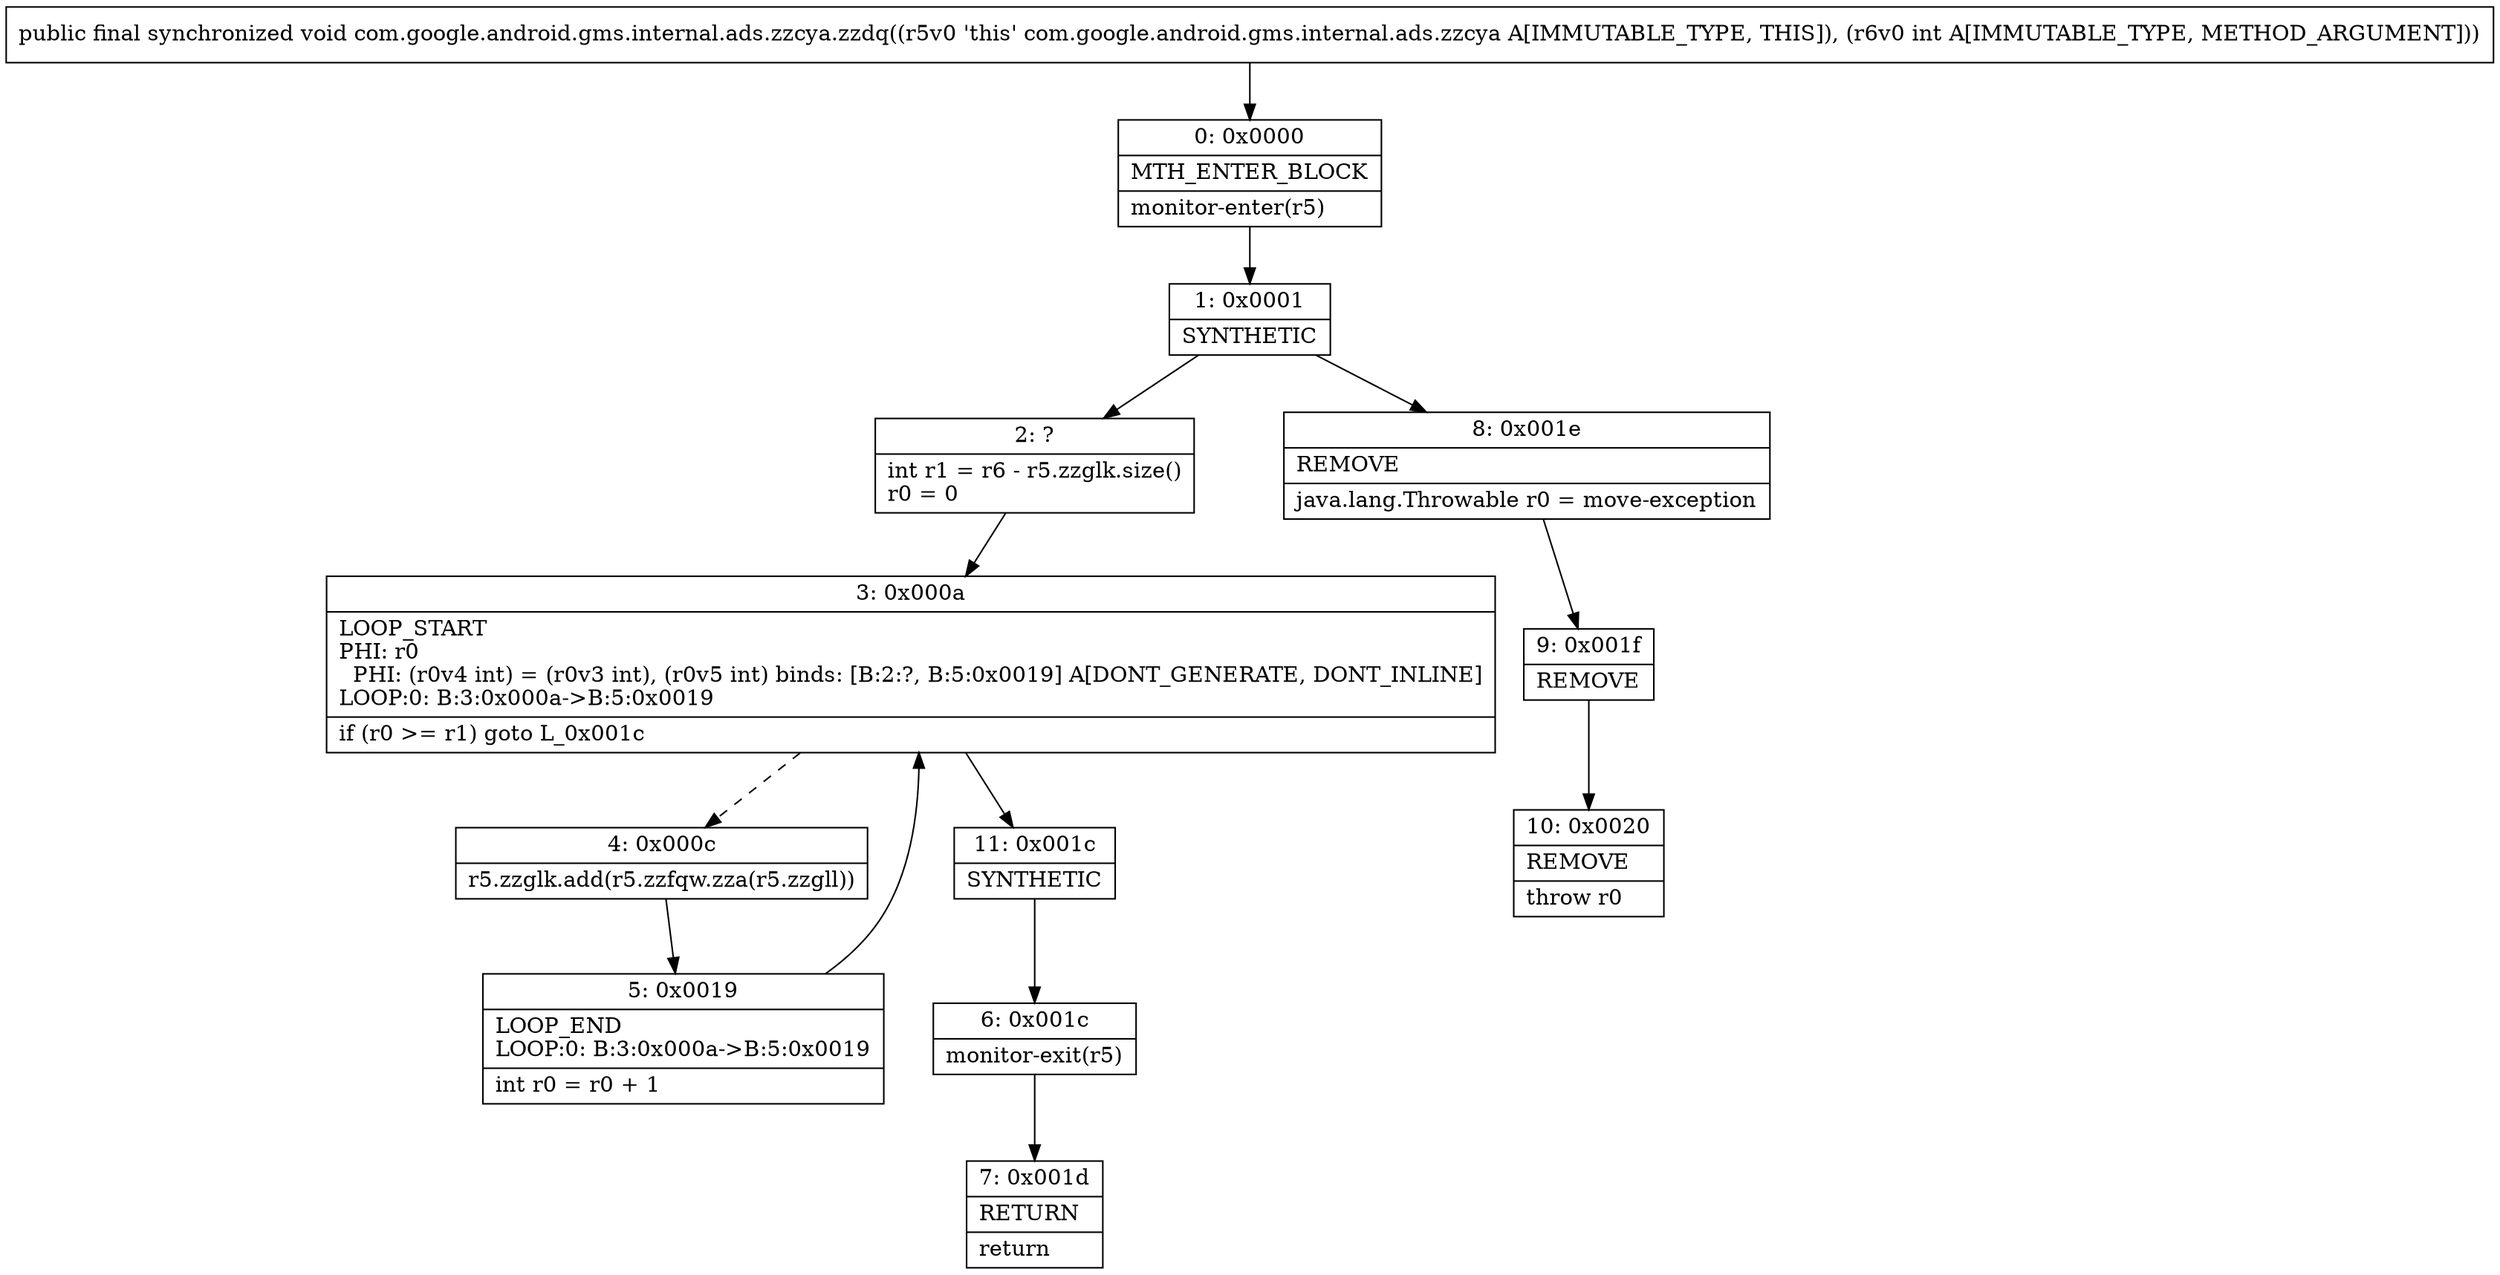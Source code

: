 digraph "CFG forcom.google.android.gms.internal.ads.zzcya.zzdq(I)V" {
Node_0 [shape=record,label="{0\:\ 0x0000|MTH_ENTER_BLOCK\l|monitor\-enter(r5)\l}"];
Node_1 [shape=record,label="{1\:\ 0x0001|SYNTHETIC\l}"];
Node_2 [shape=record,label="{2\:\ ?|int r1 = r6 \- r5.zzglk.size()\lr0 = 0\l}"];
Node_3 [shape=record,label="{3\:\ 0x000a|LOOP_START\lPHI: r0 \l  PHI: (r0v4 int) = (r0v3 int), (r0v5 int) binds: [B:2:?, B:5:0x0019] A[DONT_GENERATE, DONT_INLINE]\lLOOP:0: B:3:0x000a\-\>B:5:0x0019\l|if (r0 \>= r1) goto L_0x001c\l}"];
Node_4 [shape=record,label="{4\:\ 0x000c|r5.zzglk.add(r5.zzfqw.zza(r5.zzgll))\l}"];
Node_5 [shape=record,label="{5\:\ 0x0019|LOOP_END\lLOOP:0: B:3:0x000a\-\>B:5:0x0019\l|int r0 = r0 + 1\l}"];
Node_6 [shape=record,label="{6\:\ 0x001c|monitor\-exit(r5)\l}"];
Node_7 [shape=record,label="{7\:\ 0x001d|RETURN\l|return\l}"];
Node_8 [shape=record,label="{8\:\ 0x001e|REMOVE\l|java.lang.Throwable r0 = move\-exception\l}"];
Node_9 [shape=record,label="{9\:\ 0x001f|REMOVE\l}"];
Node_10 [shape=record,label="{10\:\ 0x0020|REMOVE\l|throw r0\l}"];
Node_11 [shape=record,label="{11\:\ 0x001c|SYNTHETIC\l}"];
MethodNode[shape=record,label="{public final synchronized void com.google.android.gms.internal.ads.zzcya.zzdq((r5v0 'this' com.google.android.gms.internal.ads.zzcya A[IMMUTABLE_TYPE, THIS]), (r6v0 int A[IMMUTABLE_TYPE, METHOD_ARGUMENT])) }"];
MethodNode -> Node_0;
Node_0 -> Node_1;
Node_1 -> Node_2;
Node_1 -> Node_8;
Node_2 -> Node_3;
Node_3 -> Node_4[style=dashed];
Node_3 -> Node_11;
Node_4 -> Node_5;
Node_5 -> Node_3;
Node_6 -> Node_7;
Node_8 -> Node_9;
Node_9 -> Node_10;
Node_11 -> Node_6;
}

